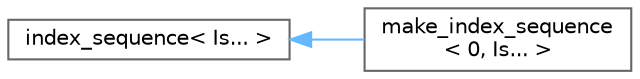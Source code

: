 digraph "Graphical Class Hierarchy"
{
 // LATEX_PDF_SIZE
  bgcolor="transparent";
  edge [fontname=Helvetica,fontsize=10,labelfontname=Helvetica,labelfontsize=10];
  node [fontname=Helvetica,fontsize=10,shape=box,height=0.2,width=0.4];
  rankdir="LR";
  Node0 [id="Node000000",label="index_sequence\< Is... \>",height=0.2,width=0.4,color="grey40", fillcolor="white", style="filled",URL="$structindex__sequence.html",tooltip=" "];
  Node0 -> Node1 [id="edge1349_Node000000_Node000001",dir="back",color="steelblue1",style="solid",tooltip=" "];
  Node1 [id="Node000001",label="make_index_sequence\l\< 0, Is... \>",height=0.2,width=0.4,color="grey40", fillcolor="white", style="filled",URL="$structmake__index__sequence_3_010_00_01Is_8_8_8_01_4.html",tooltip=" "];
}
